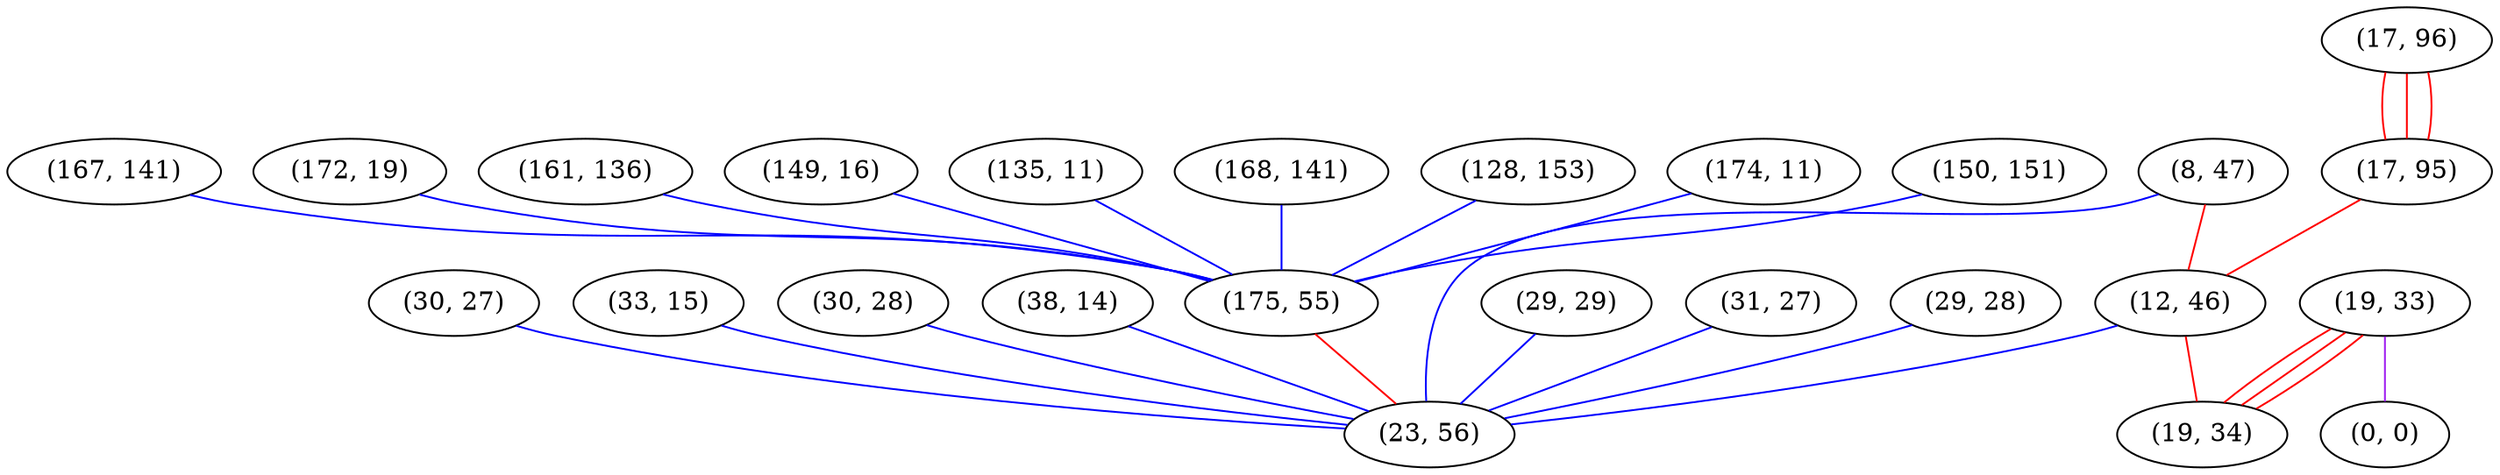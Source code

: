 graph "" {
"(174, 11)";
"(29, 28)";
"(150, 151)";
"(17, 96)";
"(167, 141)";
"(172, 19)";
"(17, 95)";
"(161, 136)";
"(149, 16)";
"(135, 11)";
"(19, 33)";
"(30, 27)";
"(168, 141)";
"(33, 15)";
"(30, 28)";
"(38, 14)";
"(0, 0)";
"(128, 153)";
"(8, 47)";
"(29, 29)";
"(12, 46)";
"(31, 27)";
"(19, 34)";
"(175, 55)";
"(23, 56)";
"(174, 11)" -- "(175, 55)"  [color=blue, key=0, weight=3];
"(29, 28)" -- "(23, 56)"  [color=blue, key=0, weight=3];
"(150, 151)" -- "(175, 55)"  [color=blue, key=0, weight=3];
"(17, 96)" -- "(17, 95)"  [color=red, key=0, weight=1];
"(17, 96)" -- "(17, 95)"  [color=red, key=1, weight=1];
"(17, 96)" -- "(17, 95)"  [color=red, key=2, weight=1];
"(167, 141)" -- "(175, 55)"  [color=blue, key=0, weight=3];
"(172, 19)" -- "(175, 55)"  [color=blue, key=0, weight=3];
"(17, 95)" -- "(12, 46)"  [color=red, key=0, weight=1];
"(161, 136)" -- "(175, 55)"  [color=blue, key=0, weight=3];
"(149, 16)" -- "(175, 55)"  [color=blue, key=0, weight=3];
"(135, 11)" -- "(175, 55)"  [color=blue, key=0, weight=3];
"(19, 33)" -- "(19, 34)"  [color=red, key=0, weight=1];
"(19, 33)" -- "(19, 34)"  [color=red, key=1, weight=1];
"(19, 33)" -- "(19, 34)"  [color=red, key=2, weight=1];
"(19, 33)" -- "(0, 0)"  [color=purple, key=0, weight=4];
"(30, 27)" -- "(23, 56)"  [color=blue, key=0, weight=3];
"(168, 141)" -- "(175, 55)"  [color=blue, key=0, weight=3];
"(33, 15)" -- "(23, 56)"  [color=blue, key=0, weight=3];
"(30, 28)" -- "(23, 56)"  [color=blue, key=0, weight=3];
"(38, 14)" -- "(23, 56)"  [color=blue, key=0, weight=3];
"(128, 153)" -- "(175, 55)"  [color=blue, key=0, weight=3];
"(8, 47)" -- "(23, 56)"  [color=blue, key=0, weight=3];
"(8, 47)" -- "(12, 46)"  [color=red, key=0, weight=1];
"(29, 29)" -- "(23, 56)"  [color=blue, key=0, weight=3];
"(12, 46)" -- "(19, 34)"  [color=red, key=0, weight=1];
"(12, 46)" -- "(23, 56)"  [color=blue, key=0, weight=3];
"(31, 27)" -- "(23, 56)"  [color=blue, key=0, weight=3];
"(175, 55)" -- "(23, 56)"  [color=red, key=0, weight=1];
}

